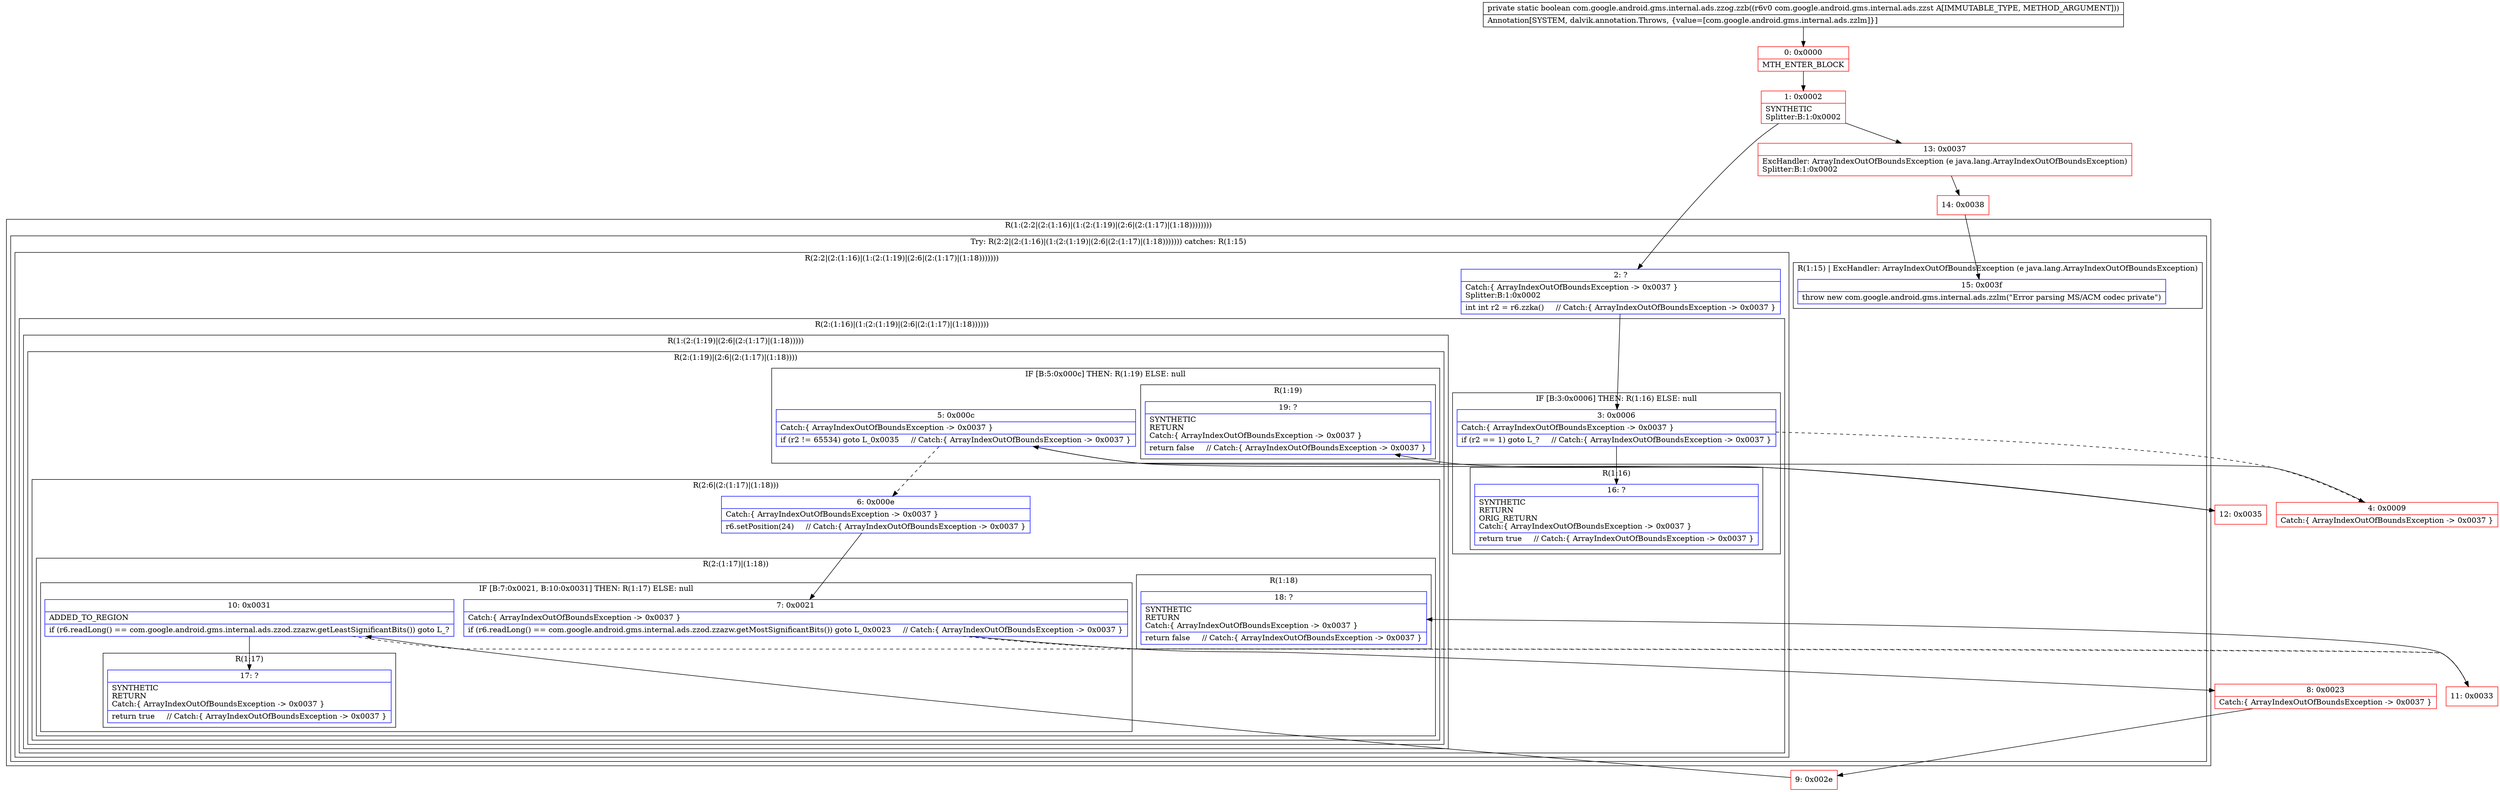 digraph "CFG forcom.google.android.gms.internal.ads.zzog.zzb(Lcom\/google\/android\/gms\/internal\/ads\/zzst;)Z" {
subgraph cluster_Region_1230560008 {
label = "R(1:(2:2|(2:(1:16)|(1:(2:(1:19)|(2:6|(2:(1:17)|(1:18))))))))";
node [shape=record,color=blue];
subgraph cluster_TryCatchRegion_1176615990 {
label = "Try: R(2:2|(2:(1:16)|(1:(2:(1:19)|(2:6|(2:(1:17)|(1:18))))))) catches: R(1:15)";
node [shape=record,color=blue];
subgraph cluster_Region_1676432615 {
label = "R(2:2|(2:(1:16)|(1:(2:(1:19)|(2:6|(2:(1:17)|(1:18)))))))";
node [shape=record,color=blue];
Node_2 [shape=record,label="{2\:\ ?|Catch:\{ ArrayIndexOutOfBoundsException \-\> 0x0037 \}\lSplitter:B:1:0x0002\l|int int r2 = r6.zzka()     \/\/ Catch:\{ ArrayIndexOutOfBoundsException \-\> 0x0037 \}\l}"];
subgraph cluster_Region_1734663905 {
label = "R(2:(1:16)|(1:(2:(1:19)|(2:6|(2:(1:17)|(1:18))))))";
node [shape=record,color=blue];
subgraph cluster_IfRegion_486913248 {
label = "IF [B:3:0x0006] THEN: R(1:16) ELSE: null";
node [shape=record,color=blue];
Node_3 [shape=record,label="{3\:\ 0x0006|Catch:\{ ArrayIndexOutOfBoundsException \-\> 0x0037 \}\l|if (r2 == 1) goto L_?     \/\/ Catch:\{ ArrayIndexOutOfBoundsException \-\> 0x0037 \}\l}"];
subgraph cluster_Region_1331032591 {
label = "R(1:16)";
node [shape=record,color=blue];
Node_16 [shape=record,label="{16\:\ ?|SYNTHETIC\lRETURN\lORIG_RETURN\lCatch:\{ ArrayIndexOutOfBoundsException \-\> 0x0037 \}\l|return true     \/\/ Catch:\{ ArrayIndexOutOfBoundsException \-\> 0x0037 \}\l}"];
}
}
subgraph cluster_Region_1079701622 {
label = "R(1:(2:(1:19)|(2:6|(2:(1:17)|(1:18)))))";
node [shape=record,color=blue];
subgraph cluster_Region_189871175 {
label = "R(2:(1:19)|(2:6|(2:(1:17)|(1:18))))";
node [shape=record,color=blue];
subgraph cluster_IfRegion_559658446 {
label = "IF [B:5:0x000c] THEN: R(1:19) ELSE: null";
node [shape=record,color=blue];
Node_5 [shape=record,label="{5\:\ 0x000c|Catch:\{ ArrayIndexOutOfBoundsException \-\> 0x0037 \}\l|if (r2 != 65534) goto L_0x0035     \/\/ Catch:\{ ArrayIndexOutOfBoundsException \-\> 0x0037 \}\l}"];
subgraph cluster_Region_1241735194 {
label = "R(1:19)";
node [shape=record,color=blue];
Node_19 [shape=record,label="{19\:\ ?|SYNTHETIC\lRETURN\lCatch:\{ ArrayIndexOutOfBoundsException \-\> 0x0037 \}\l|return false     \/\/ Catch:\{ ArrayIndexOutOfBoundsException \-\> 0x0037 \}\l}"];
}
}
subgraph cluster_Region_715531999 {
label = "R(2:6|(2:(1:17)|(1:18)))";
node [shape=record,color=blue];
Node_6 [shape=record,label="{6\:\ 0x000e|Catch:\{ ArrayIndexOutOfBoundsException \-\> 0x0037 \}\l|r6.setPosition(24)     \/\/ Catch:\{ ArrayIndexOutOfBoundsException \-\> 0x0037 \}\l}"];
subgraph cluster_Region_1038662333 {
label = "R(2:(1:17)|(1:18))";
node [shape=record,color=blue];
subgraph cluster_IfRegion_1058624075 {
label = "IF [B:7:0x0021, B:10:0x0031] THEN: R(1:17) ELSE: null";
node [shape=record,color=blue];
Node_7 [shape=record,label="{7\:\ 0x0021|Catch:\{ ArrayIndexOutOfBoundsException \-\> 0x0037 \}\l|if (r6.readLong() == com.google.android.gms.internal.ads.zzod.zzazw.getMostSignificantBits()) goto L_0x0023     \/\/ Catch:\{ ArrayIndexOutOfBoundsException \-\> 0x0037 \}\l}"];
Node_10 [shape=record,label="{10\:\ 0x0031|ADDED_TO_REGION\l|if (r6.readLong() == com.google.android.gms.internal.ads.zzod.zzazw.getLeastSignificantBits()) goto L_?\l}"];
subgraph cluster_Region_1850471938 {
label = "R(1:17)";
node [shape=record,color=blue];
Node_17 [shape=record,label="{17\:\ ?|SYNTHETIC\lRETURN\lCatch:\{ ArrayIndexOutOfBoundsException \-\> 0x0037 \}\l|return true     \/\/ Catch:\{ ArrayIndexOutOfBoundsException \-\> 0x0037 \}\l}"];
}
}
subgraph cluster_Region_1975559626 {
label = "R(1:18)";
node [shape=record,color=blue];
Node_18 [shape=record,label="{18\:\ ?|SYNTHETIC\lRETURN\lCatch:\{ ArrayIndexOutOfBoundsException \-\> 0x0037 \}\l|return false     \/\/ Catch:\{ ArrayIndexOutOfBoundsException \-\> 0x0037 \}\l}"];
}
}
}
}
}
}
}
subgraph cluster_Region_218485917 {
label = "R(1:15) | ExcHandler: ArrayIndexOutOfBoundsException (e java.lang.ArrayIndexOutOfBoundsException)\l";
node [shape=record,color=blue];
Node_15 [shape=record,label="{15\:\ 0x003f|throw new com.google.android.gms.internal.ads.zzlm(\"Error parsing MS\/ACM codec private\")\l}"];
}
}
}
subgraph cluster_Region_218485917 {
label = "R(1:15) | ExcHandler: ArrayIndexOutOfBoundsException (e java.lang.ArrayIndexOutOfBoundsException)\l";
node [shape=record,color=blue];
Node_15 [shape=record,label="{15\:\ 0x003f|throw new com.google.android.gms.internal.ads.zzlm(\"Error parsing MS\/ACM codec private\")\l}"];
}
Node_0 [shape=record,color=red,label="{0\:\ 0x0000|MTH_ENTER_BLOCK\l}"];
Node_1 [shape=record,color=red,label="{1\:\ 0x0002|SYNTHETIC\lSplitter:B:1:0x0002\l}"];
Node_4 [shape=record,color=red,label="{4\:\ 0x0009|Catch:\{ ArrayIndexOutOfBoundsException \-\> 0x0037 \}\l}"];
Node_8 [shape=record,color=red,label="{8\:\ 0x0023|Catch:\{ ArrayIndexOutOfBoundsException \-\> 0x0037 \}\l}"];
Node_9 [shape=record,color=red,label="{9\:\ 0x002e}"];
Node_11 [shape=record,color=red,label="{11\:\ 0x0033}"];
Node_12 [shape=record,color=red,label="{12\:\ 0x0035}"];
Node_13 [shape=record,color=red,label="{13\:\ 0x0037|ExcHandler: ArrayIndexOutOfBoundsException (e java.lang.ArrayIndexOutOfBoundsException)\lSplitter:B:1:0x0002\l}"];
Node_14 [shape=record,color=red,label="{14\:\ 0x0038}"];
MethodNode[shape=record,label="{private static boolean com.google.android.gms.internal.ads.zzog.zzb((r6v0 com.google.android.gms.internal.ads.zzst A[IMMUTABLE_TYPE, METHOD_ARGUMENT]))  | Annotation[SYSTEM, dalvik.annotation.Throws, \{value=[com.google.android.gms.internal.ads.zzlm]\}]\l}"];
MethodNode -> Node_0;
Node_2 -> Node_3;
Node_3 -> Node_4[style=dashed];
Node_3 -> Node_16;
Node_5 -> Node_6[style=dashed];
Node_5 -> Node_12;
Node_6 -> Node_7;
Node_7 -> Node_8;
Node_7 -> Node_11[style=dashed];
Node_10 -> Node_11[style=dashed];
Node_10 -> Node_17;
Node_0 -> Node_1;
Node_1 -> Node_2;
Node_1 -> Node_13;
Node_4 -> Node_5;
Node_8 -> Node_9;
Node_9 -> Node_10;
Node_11 -> Node_18;
Node_12 -> Node_19;
Node_13 -> Node_14;
Node_14 -> Node_15;
}

